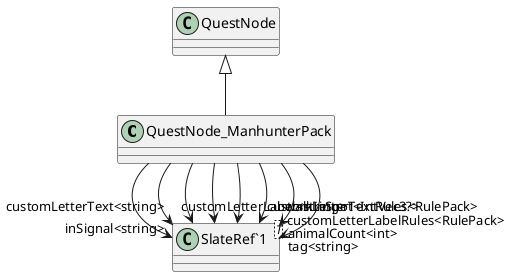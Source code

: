 @startuml
class QuestNode_ManhunterPack {
}
class "SlateRef`1"<T> {
}
QuestNode <|-- QuestNode_ManhunterPack
QuestNode_ManhunterPack --> "inSignal<string>" "SlateRef`1"
QuestNode_ManhunterPack --> "customLetterLabel<string>" "SlateRef`1"
QuestNode_ManhunterPack --> "customLetterText<string>" "SlateRef`1"
QuestNode_ManhunterPack --> "customLetterLabelRules<RulePack>" "SlateRef`1"
QuestNode_ManhunterPack --> "customLetterTextRules<RulePack>" "SlateRef`1"
QuestNode_ManhunterPack --> "walkInSpot<IntVec3?>" "SlateRef`1"
QuestNode_ManhunterPack --> "animalCount<int>" "SlateRef`1"
QuestNode_ManhunterPack --> "tag<string>" "SlateRef`1"
@enduml

